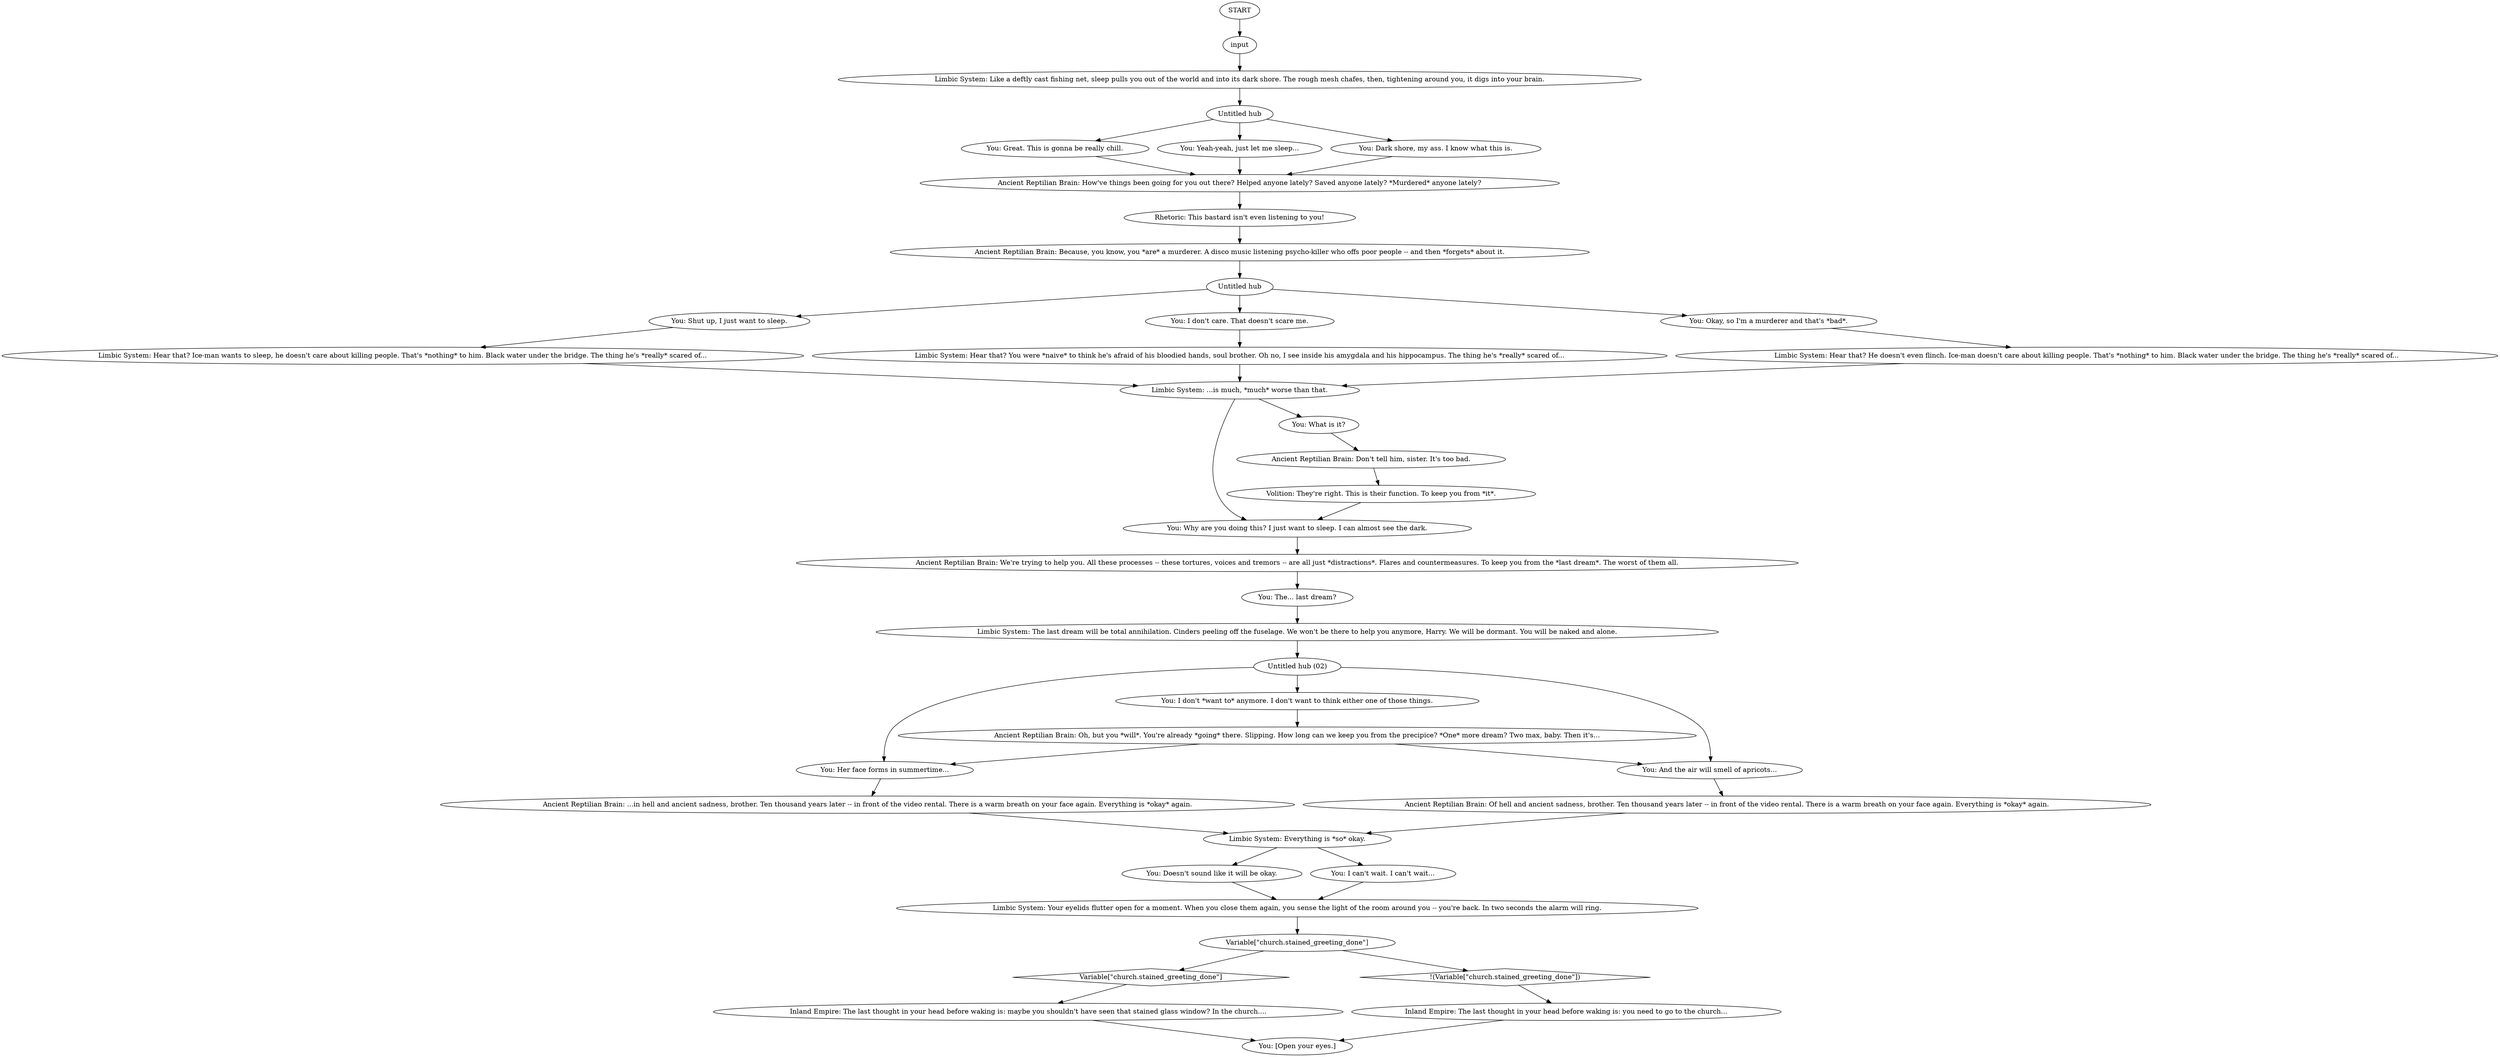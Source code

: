 # WHIRLING F2 / DREAM 5
# You are the murderer here dream.
# ==================================================
digraph G {
	  0 [label="START"];
	  1 [label="input"];
	  2 [label="Ancient Reptilian Brain: We're trying to help you. All these processes -- these tortures, voices and tremors -- are all just *distractions*. Flares and countermeasures. To keep you from the *last dream*. The worst of them all."];
	  3 [label="You: Her face forms in summertime..."];
	  4 [label="You: The... last dream?"];
	  5 [label="Volition: They're right. This is their function. To keep you from *it*."];
	  6 [label="Limbic System: The last dream will be total annihilation. Cinders peeling off the fuselage. We won't be there to help you anymore, Harry. We will be dormant. You will be naked and alone."];
	  7 [label="Limbic System: Your eyelids flutter open for a moment. When you close them again, you sense the light of the room around you -- you're back. In two seconds the alarm will ring."];
	  8 [label="Untitled hub"];
	  9 [label="You: Doesn't sound like it will be okay."];
	  10 [label="Variable[\"church.stained_greeting_done\"]"];
	  11 [label="Variable[\"church.stained_greeting_done\"]", shape=diamond];
	  12 [label="!(Variable[\"church.stained_greeting_done\"])", shape=diamond];
	  13 [label="You: [Open your eyes.]"];
	  14 [label="Ancient Reptilian Brain: Of hell and ancient sadness, brother. Ten thousand years later -- in front of the video rental. There is a warm breath on your face again. Everything is *okay* again."];
	  15 [label="Inland Empire: The last thought in your head before waking is: maybe you shouldn't have seen that stained glass window? In the church...."];
	  16 [label="Limbic System: Hear that? He doesn't even flinch. Ice-man doesn't care about killing people. That's *nothing* to him. Black water under the bridge. The thing he's *really* scared of..."];
	  17 [label="You: Great. This is gonna be really chill."];
	  18 [label="You: Shut up, I just want to sleep."];
	  19 [label="You: And the air will smell of apricots..."];
	  20 [label="You: I don't care. That doesn't scare me."];
	  21 [label="Ancient Reptilian Brain: How've things been going for you out there? Helped anyone lately? Saved anyone lately? *Murdered* anyone lately?"];
	  22 [label="Untitled hub (02)"];
	  23 [label="Ancient Reptilian Brain: Don't tell him, sister. It's too bad."];
	  24 [label="Limbic System: Like a deftly cast fishing net, sleep pulls you out of the world and into its dark shore. The rough mesh chafes, then, tightening around you, it digs into your brain."];
	  25 [label="Ancient Reptilian Brain: Because, you know, you *are* a murderer. A disco music listening psycho-killer who offs poor people -- and then *forgets* about it."];
	  26 [label="Ancient Reptilian Brain: ...in hell and ancient sadness, brother. Ten thousand years later -- in front of the video rental. There is a warm breath on your face again. Everything is *okay* again."];
	  27 [label="Untitled hub"];
	  28 [label="You: Why are you doing this? I just want to sleep. I can almost see the dark."];
	  29 [label="You: I don't *want to* anymore. I don't want to think either one of those things."];
	  30 [label="Limbic System: ...is much, *much* worse than that."];
	  31 [label="You: Yeah-yeah, just let me sleep..."];
	  32 [label="Ancient Reptilian Brain: Oh, but you *will*. You're already *going* there. Slipping. How long can we keep you from the precipice? *One* more dream? Two max, baby. Then it's..."];
	  33 [label="Limbic System: Everything is *so* okay."];
	  35 [label="You: What is it?"];
	  36 [label="You: Dark shore, my ass. I know what this is."];
	  37 [label="Rhetoric: This bastard isn't even listening to you!"];
	  38 [label="Limbic System: Hear that? You were *naive* to think he's afraid of his bloodied hands, soul brother. Oh no, I see inside his amygdala and his hippocampus. The thing he's *really* scared of..."];
	  39 [label="You: Okay, so I'm a murderer and that's *bad*."];
	  40 [label="Limbic System: Hear that? Ice-man wants to sleep, he doesn't care about killing people. That's *nothing* to him. Black water under the bridge. The thing he's *really* scared of..."];
	  41 [label="You: I can't wait. I can't wait..."];
	  42 [label="Inland Empire: The last thought in your head before waking is: you need to go to the church..."];
	  0 -> 1
	  1 -> 24
	  2 -> 4
	  3 -> 26
	  4 -> 6
	  5 -> 28
	  6 -> 22
	  7 -> 10
	  8 -> 18
	  8 -> 20
	  8 -> 39
	  9 -> 7
	  10 -> 11
	  10 -> 12
	  11 -> 15
	  12 -> 42
	  14 -> 33
	  15 -> 13
	  16 -> 30
	  17 -> 21
	  18 -> 40
	  19 -> 14
	  20 -> 38
	  21 -> 37
	  22 -> 3
	  22 -> 19
	  22 -> 29
	  23 -> 5
	  24 -> 27
	  25 -> 8
	  26 -> 33
	  27 -> 17
	  27 -> 36
	  27 -> 31
	  28 -> 2
	  29 -> 32
	  30 -> 35
	  30 -> 28
	  31 -> 21
	  32 -> 3
	  32 -> 19
	  33 -> 9
	  33 -> 41
	  35 -> 23
	  36 -> 21
	  37 -> 25
	  38 -> 30
	  39 -> 16
	  40 -> 30
	  41 -> 7
	  42 -> 13
}

